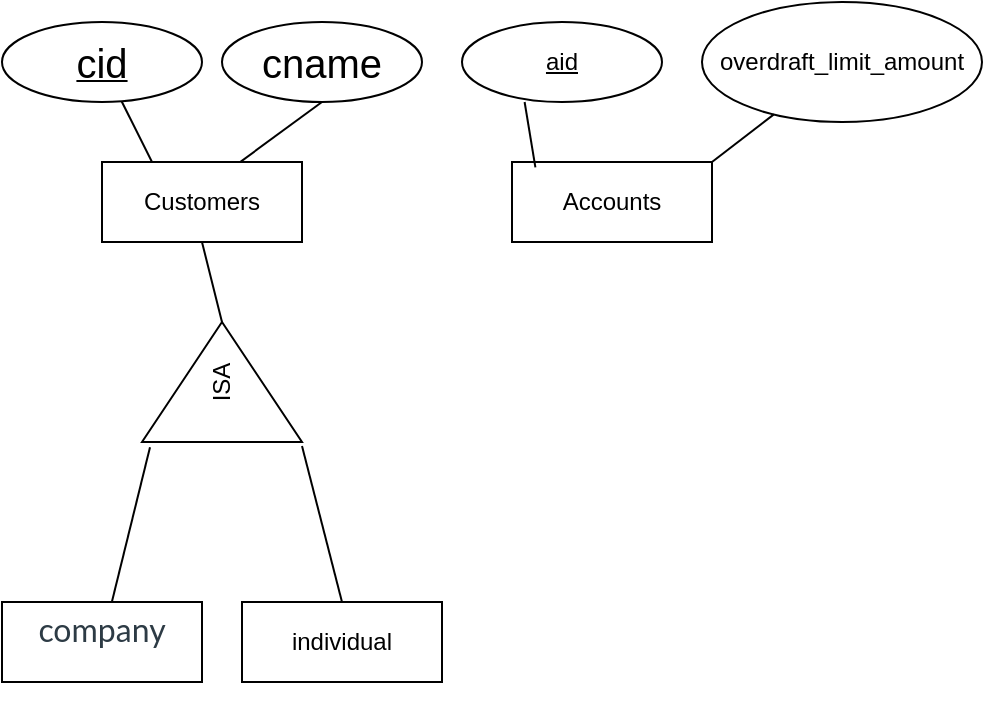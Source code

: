 <mxfile version="24.7.14">
  <diagram id="R2lEEEUBdFMjLlhIrx00" name="Page-1">
    <mxGraphModel dx="612" dy="724" grid="1" gridSize="10" guides="1" tooltips="1" connect="1" arrows="1" fold="1" page="1" pageScale="1" pageWidth="850" pageHeight="1100" math="0" shadow="0" extFonts="Permanent Marker^https://fonts.googleapis.com/css?family=Permanent+Marker">
      <root>
        <mxCell id="0" />
        <mxCell id="1" parent="0" />
        <mxCell id="eFL0yc5VYw9Xigzq2X4M-45" value="ISA" style="triangle;whiteSpace=wrap;html=1;rotation=-90;align=center;" vertex="1" parent="1">
          <mxGeometry x="200" y="150" width="60" height="80" as="geometry" />
        </mxCell>
        <mxCell id="eFL0yc5VYw9Xigzq2X4M-46" value="" style="endArrow=none;html=1;rounded=0;exitX=1;exitY=0.5;exitDx=0;exitDy=0;entryX=0.5;entryY=1;entryDx=0;entryDy=0;" edge="1" parent="1" source="eFL0yc5VYw9Xigzq2X4M-45" target="eFL0yc5VYw9Xigzq2X4M-60">
          <mxGeometry relative="1" as="geometry">
            <mxPoint x="260" y="330" as="sourcePoint" />
            <mxPoint x="230" y="120" as="targetPoint" />
          </mxGeometry>
        </mxCell>
        <mxCell id="eFL0yc5VYw9Xigzq2X4M-48" value="" style="endArrow=none;html=1;rounded=0;exitX=0.25;exitY=0;exitDx=0;exitDy=0;" edge="1" parent="1" source="eFL0yc5VYw9Xigzq2X4M-60" target="eFL0yc5VYw9Xigzq2X4M-49">
          <mxGeometry relative="1" as="geometry">
            <mxPoint x="180" y="80" as="sourcePoint" />
            <mxPoint x="420" y="330" as="targetPoint" />
          </mxGeometry>
        </mxCell>
        <mxCell id="eFL0yc5VYw9Xigzq2X4M-49" value="&lt;font style=&quot;font-size: 20px;&quot;&gt;cid&lt;/font&gt;" style="ellipse;whiteSpace=wrap;html=1;align=center;fontStyle=4;" vertex="1" parent="1">
          <mxGeometry x="120" y="10" width="100" height="40" as="geometry" />
        </mxCell>
        <mxCell id="eFL0yc5VYw9Xigzq2X4M-50" value="cname" style="ellipse;whiteSpace=wrap;html=1;align=center;fontSize=20;" vertex="1" parent="1">
          <mxGeometry x="230" y="10" width="100" height="40" as="geometry" />
        </mxCell>
        <mxCell id="eFL0yc5VYw9Xigzq2X4M-51" value="" style="endArrow=none;html=1;rounded=0;exitX=0.627;exitY=0.117;exitDx=0;exitDy=0;entryX=0.5;entryY=1;entryDx=0;entryDy=0;exitPerimeter=0;" edge="1" parent="1" source="eFL0yc5VYw9Xigzq2X4M-60" target="eFL0yc5VYw9Xigzq2X4M-50">
          <mxGeometry relative="1" as="geometry">
            <mxPoint x="255" y="80" as="sourcePoint" />
            <mxPoint x="420" y="320" as="targetPoint" />
          </mxGeometry>
        </mxCell>
        <mxCell id="eFL0yc5VYw9Xigzq2X4M-52" value="Accounts" style="whiteSpace=wrap;html=1;align=center;" vertex="1" parent="1">
          <mxGeometry x="375" y="80" width="100" height="40" as="geometry" />
        </mxCell>
        <mxCell id="eFL0yc5VYw9Xigzq2X4M-53" value="aid" style="ellipse;whiteSpace=wrap;html=1;align=center;fontStyle=4;" vertex="1" parent="1">
          <mxGeometry x="350" y="10" width="100" height="40" as="geometry" />
        </mxCell>
        <mxCell id="eFL0yc5VYw9Xigzq2X4M-54" value="overdraft_limit_amount" style="ellipse;whiteSpace=wrap;html=1;align=center;" vertex="1" parent="1">
          <mxGeometry x="470" width="140" height="60" as="geometry" />
        </mxCell>
        <mxCell id="eFL0yc5VYw9Xigzq2X4M-57" value="" style="endArrow=none;html=1;rounded=0;exitX=0.313;exitY=1;exitDx=0;exitDy=0;exitPerimeter=0;entryX=0.117;entryY=0.067;entryDx=0;entryDy=0;entryPerimeter=0;" edge="1" parent="1" source="eFL0yc5VYw9Xigzq2X4M-53" target="eFL0yc5VYw9Xigzq2X4M-52">
          <mxGeometry relative="1" as="geometry">
            <mxPoint x="320" y="320" as="sourcePoint" />
            <mxPoint x="480" y="320" as="targetPoint" />
          </mxGeometry>
        </mxCell>
        <mxCell id="eFL0yc5VYw9Xigzq2X4M-58" value="" style="endArrow=none;html=1;rounded=0;entryX=1;entryY=0;entryDx=0;entryDy=0;" edge="1" parent="1" source="eFL0yc5VYw9Xigzq2X4M-54" target="eFL0yc5VYw9Xigzq2X4M-52">
          <mxGeometry relative="1" as="geometry">
            <mxPoint x="320" y="320" as="sourcePoint" />
            <mxPoint x="480" y="320" as="targetPoint" />
          </mxGeometry>
        </mxCell>
        <mxCell id="eFL0yc5VYw9Xigzq2X4M-60" value="Customers" style="whiteSpace=wrap;html=1;align=center;" vertex="1" parent="1">
          <mxGeometry x="170" y="80" width="100" height="40" as="geometry" />
        </mxCell>
        <mxCell id="eFL0yc5VYw9Xigzq2X4M-63" value="&#xa;&lt;span style=&quot;color: rgb(45, 59, 69); font-family: &amp;quot;Lato Extended&amp;quot;, Lato, &amp;quot;Helvetica Neue&amp;quot;, Helvetica, Arial, sans-serif; font-size: 16px; font-style: normal; font-variant-ligatures: normal; font-variant-caps: normal; font-weight: 400; letter-spacing: normal; orphans: 2; text-align: left; text-indent: 0px; text-transform: none; widows: 2; word-spacing: 0px; -webkit-text-stroke-width: 0px; white-space: normal; background-color: rgb(255, 255, 255); text-decoration-thickness: initial; text-decoration-style: initial; text-decoration-color: initial; display: inline !important; float: none;&quot;&gt;company&lt;/span&gt;&#xa;&#xa;" style="whiteSpace=wrap;html=1;align=center;verticalAlign=middle;" vertex="1" parent="1">
          <mxGeometry x="120" y="300" width="100" height="40" as="geometry" />
        </mxCell>
        <mxCell id="eFL0yc5VYw9Xigzq2X4M-64" value="individual" style="whiteSpace=wrap;html=1;align=center;" vertex="1" parent="1">
          <mxGeometry x="240" y="300" width="100" height="40" as="geometry" />
        </mxCell>
        <mxCell id="eFL0yc5VYw9Xigzq2X4M-66" value="" style="endArrow=none;html=1;rounded=0;entryX=0.5;entryY=0;entryDx=0;entryDy=0;" edge="1" parent="1" target="eFL0yc5VYw9Xigzq2X4M-64">
          <mxGeometry relative="1" as="geometry">
            <mxPoint x="270" y="222" as="sourcePoint" />
            <mxPoint x="480" y="320" as="targetPoint" />
          </mxGeometry>
        </mxCell>
        <mxCell id="eFL0yc5VYw9Xigzq2X4M-67" value="" style="endArrow=none;html=1;rounded=0;exitX=-0.044;exitY=0.05;exitDx=0;exitDy=0;exitPerimeter=0;" edge="1" parent="1" source="eFL0yc5VYw9Xigzq2X4M-45" target="eFL0yc5VYw9Xigzq2X4M-63">
          <mxGeometry relative="1" as="geometry">
            <mxPoint x="320" y="320" as="sourcePoint" />
            <mxPoint x="480" y="320" as="targetPoint" />
          </mxGeometry>
        </mxCell>
      </root>
    </mxGraphModel>
  </diagram>
</mxfile>
